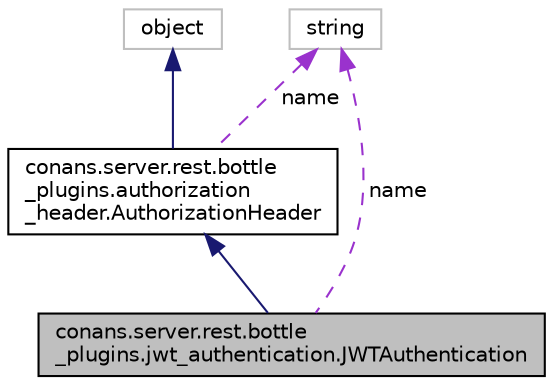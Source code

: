 digraph "conans.server.rest.bottle_plugins.jwt_authentication.JWTAuthentication"
{
 // LATEX_PDF_SIZE
  edge [fontname="Helvetica",fontsize="10",labelfontname="Helvetica",labelfontsize="10"];
  node [fontname="Helvetica",fontsize="10",shape=record];
  Node1 [label="conans.server.rest.bottle\l_plugins.jwt_authentication.JWTAuthentication",height=0.2,width=0.4,color="black", fillcolor="grey75", style="filled", fontcolor="black",tooltip=" "];
  Node2 -> Node1 [dir="back",color="midnightblue",fontsize="10",style="solid"];
  Node2 [label="conans.server.rest.bottle\l_plugins.authorization\l_header.AuthorizationHeader",height=0.2,width=0.4,color="black", fillcolor="white", style="filled",URL="$classconans_1_1server_1_1rest_1_1bottle__plugins_1_1authorization__header_1_1AuthorizationHeader.html",tooltip=" "];
  Node3 -> Node2 [dir="back",color="midnightblue",fontsize="10",style="solid"];
  Node3 [label="object",height=0.2,width=0.4,color="grey75", fillcolor="white", style="filled",tooltip=" "];
  Node4 -> Node2 [dir="back",color="darkorchid3",fontsize="10",style="dashed",label=" name" ];
  Node4 [label="string",height=0.2,width=0.4,color="grey75", fillcolor="white", style="filled",tooltip=" "];
  Node4 -> Node1 [dir="back",color="darkorchid3",fontsize="10",style="dashed",label=" name" ];
}
